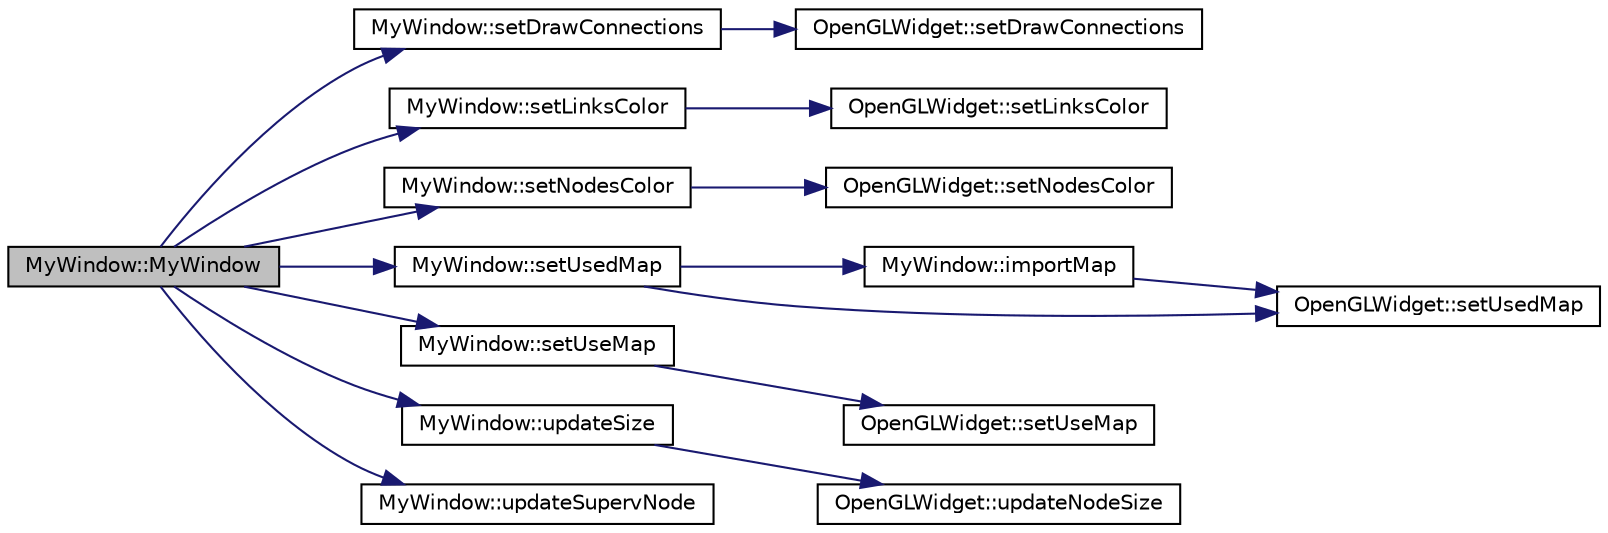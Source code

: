 digraph "MyWindow::MyWindow"
{
 // LATEX_PDF_SIZE
  edge [fontname="Helvetica",fontsize="10",labelfontname="Helvetica",labelfontsize="10"];
  node [fontname="Helvetica",fontsize="10",shape=record];
  rankdir="LR";
  Node1 [label="MyWindow::MyWindow",height=0.2,width=0.4,color="black", fillcolor="grey75", style="filled", fontcolor="black",tooltip=" "];
  Node1 -> Node2 [color="midnightblue",fontsize="10",style="solid",fontname="Helvetica"];
  Node2 [label="MyWindow::setDrawConnections",height=0.2,width=0.4,color="black", fillcolor="white", style="filled",URL="$classMyWindow.html#a869146283caa0ddfa86decf211e0e2ae",tooltip=" "];
  Node2 -> Node3 [color="midnightblue",fontsize="10",style="solid",fontname="Helvetica"];
  Node3 [label="OpenGLWidget::setDrawConnections",height=0.2,width=0.4,color="black", fillcolor="white", style="filled",URL="$classOpenGLWidget.html#aa8da16ff8ccecc713b4db1fb30384d10",tooltip=" "];
  Node1 -> Node4 [color="midnightblue",fontsize="10",style="solid",fontname="Helvetica"];
  Node4 [label="MyWindow::setLinksColor",height=0.2,width=0.4,color="black", fillcolor="white", style="filled",URL="$classMyWindow.html#a1cec38cabd8c54b2a0f71871f4c7d0c5",tooltip=" "];
  Node4 -> Node5 [color="midnightblue",fontsize="10",style="solid",fontname="Helvetica"];
  Node5 [label="OpenGLWidget::setLinksColor",height=0.2,width=0.4,color="black", fillcolor="white", style="filled",URL="$classOpenGLWidget.html#aa9d5198d2aa2520524022956bd8c61ab",tooltip=" "];
  Node1 -> Node6 [color="midnightblue",fontsize="10",style="solid",fontname="Helvetica"];
  Node6 [label="MyWindow::setNodesColor",height=0.2,width=0.4,color="black", fillcolor="white", style="filled",URL="$classMyWindow.html#a752868f58e4c7d27e514587a2f0db498",tooltip=" "];
  Node6 -> Node7 [color="midnightblue",fontsize="10",style="solid",fontname="Helvetica"];
  Node7 [label="OpenGLWidget::setNodesColor",height=0.2,width=0.4,color="black", fillcolor="white", style="filled",URL="$classOpenGLWidget.html#a4157f9497208be6f8403db78fb8d1ea6",tooltip=" "];
  Node1 -> Node8 [color="midnightblue",fontsize="10",style="solid",fontname="Helvetica"];
  Node8 [label="MyWindow::setUsedMap",height=0.2,width=0.4,color="black", fillcolor="white", style="filled",URL="$classMyWindow.html#a38ba2cf2f76fe766c4165c44170ca804",tooltip=" "];
  Node8 -> Node9 [color="midnightblue",fontsize="10",style="solid",fontname="Helvetica"];
  Node9 [label="MyWindow::importMap",height=0.2,width=0.4,color="black", fillcolor="white", style="filled",URL="$classMyWindow.html#a8a00ad499cba38db3d5ceb6ee5363256",tooltip=" "];
  Node9 -> Node10 [color="midnightblue",fontsize="10",style="solid",fontname="Helvetica"];
  Node10 [label="OpenGLWidget::setUsedMap",height=0.2,width=0.4,color="black", fillcolor="white", style="filled",URL="$classOpenGLWidget.html#afffb14152a56198fe10114d237c396b8",tooltip=" "];
  Node8 -> Node10 [color="midnightblue",fontsize="10",style="solid",fontname="Helvetica"];
  Node1 -> Node11 [color="midnightblue",fontsize="10",style="solid",fontname="Helvetica"];
  Node11 [label="MyWindow::setUseMap",height=0.2,width=0.4,color="black", fillcolor="white", style="filled",URL="$classMyWindow.html#a11f050f184f5fc1a943cdac34d7af71e",tooltip=" "];
  Node11 -> Node12 [color="midnightblue",fontsize="10",style="solid",fontname="Helvetica"];
  Node12 [label="OpenGLWidget::setUseMap",height=0.2,width=0.4,color="black", fillcolor="white", style="filled",URL="$classOpenGLWidget.html#a07d81465c4f24bfd70104cf7f90d6514",tooltip=" "];
  Node1 -> Node13 [color="midnightblue",fontsize="10",style="solid",fontname="Helvetica"];
  Node13 [label="MyWindow::updateSize",height=0.2,width=0.4,color="black", fillcolor="white", style="filled",URL="$classMyWindow.html#a15252c12a75a40bda9dc5f592f29eaa8",tooltip=" "];
  Node13 -> Node14 [color="midnightblue",fontsize="10",style="solid",fontname="Helvetica"];
  Node14 [label="OpenGLWidget::updateNodeSize",height=0.2,width=0.4,color="black", fillcolor="white", style="filled",URL="$classOpenGLWidget.html#adef21f50151235851b3d1f752299b86e",tooltip=" "];
  Node1 -> Node15 [color="midnightblue",fontsize="10",style="solid",fontname="Helvetica"];
  Node15 [label="MyWindow::updateSupervNode",height=0.2,width=0.4,color="black", fillcolor="white", style="filled",URL="$classMyWindow.html#ab9132e584c848858ce62535412b33b7e",tooltip=" "];
}

